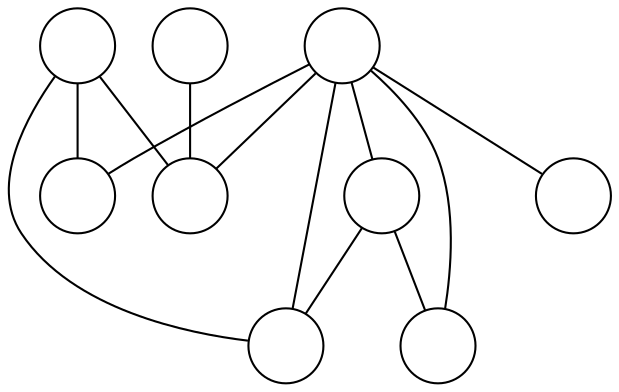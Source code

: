 graph G {
  node[label="", shape=circle]
  0;
  1;
  2;
  3;
  4;
  5;
  6;
  7;
  8;
  5 -- 0;
  6 -- 1;
  6 -- 2;
  7 -- 0;
  7 -- 1;
  7 -- 3;
  8 -- 0;
  8 -- 1;
  8 -- 2;
  8 -- 3;
  8 -- 4;
  8 -- 6;
}
